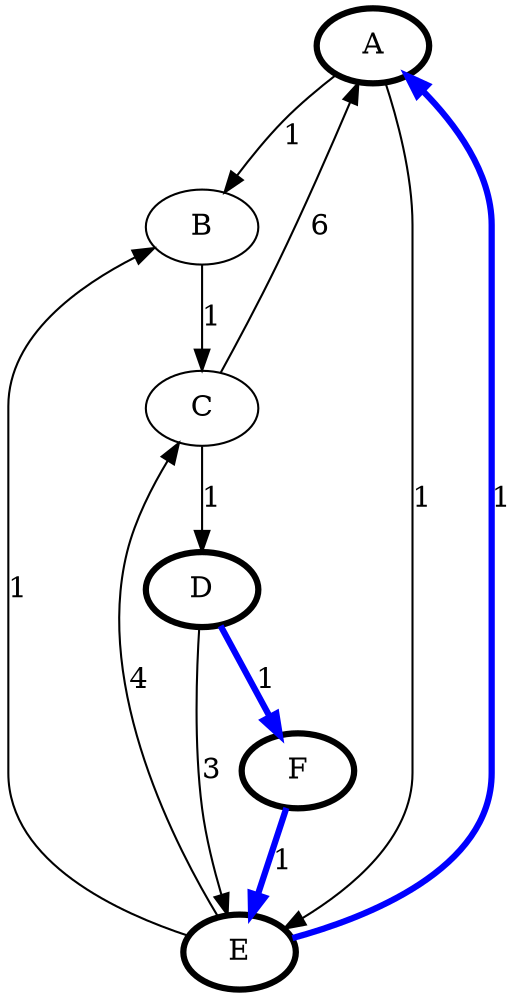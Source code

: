 digraph G {
layout=dot
node[colorscheme=paired8, color=black]
"A"[color= "blue",penwidth= "3"]
"B"[color= "black",penwidth= "1"]
"C"[color= "black",penwidth= "1"]
"D"[color= "blue",penwidth= "3"]
"E"[color= "blue",penwidth= "3"]
"F"[color= "blue",penwidth= "3"]
"A" -> "B"[color= "black",penwidth= "1",label= "1"]
"A" -> "E"[color= "black",penwidth= "1",label= "1"]
"B" -> "C"[color= "black",penwidth= "1",label= "1"]
"C" -> "A"[color= "black",penwidth= "1",label= "6"]
"C" -> "D"[color= "black",penwidth= "1",label= "1"]
"D" -> "E"[color= "black",penwidth= "1",label= "3"]
"D" -> "F"[color= "blue",penwidth= "3",label= "1"]
"E" -> "A"[color= "blue",penwidth= "3",label= "1"]
"E" -> "B"[color= "black",penwidth= "1",label= "1"]
"E" -> "C"[color= "black",penwidth= "1",label= "4"]
"F" -> "E"[color= "blue",penwidth= "3",label= "1"]
}
